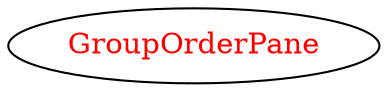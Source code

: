 digraph dependencyGraph {
 concentrate=true;
 ranksep="2.0";
 rankdir="LR"; 
 splines="ortho";
"GroupOrderPane" [fontcolor="red"];
}